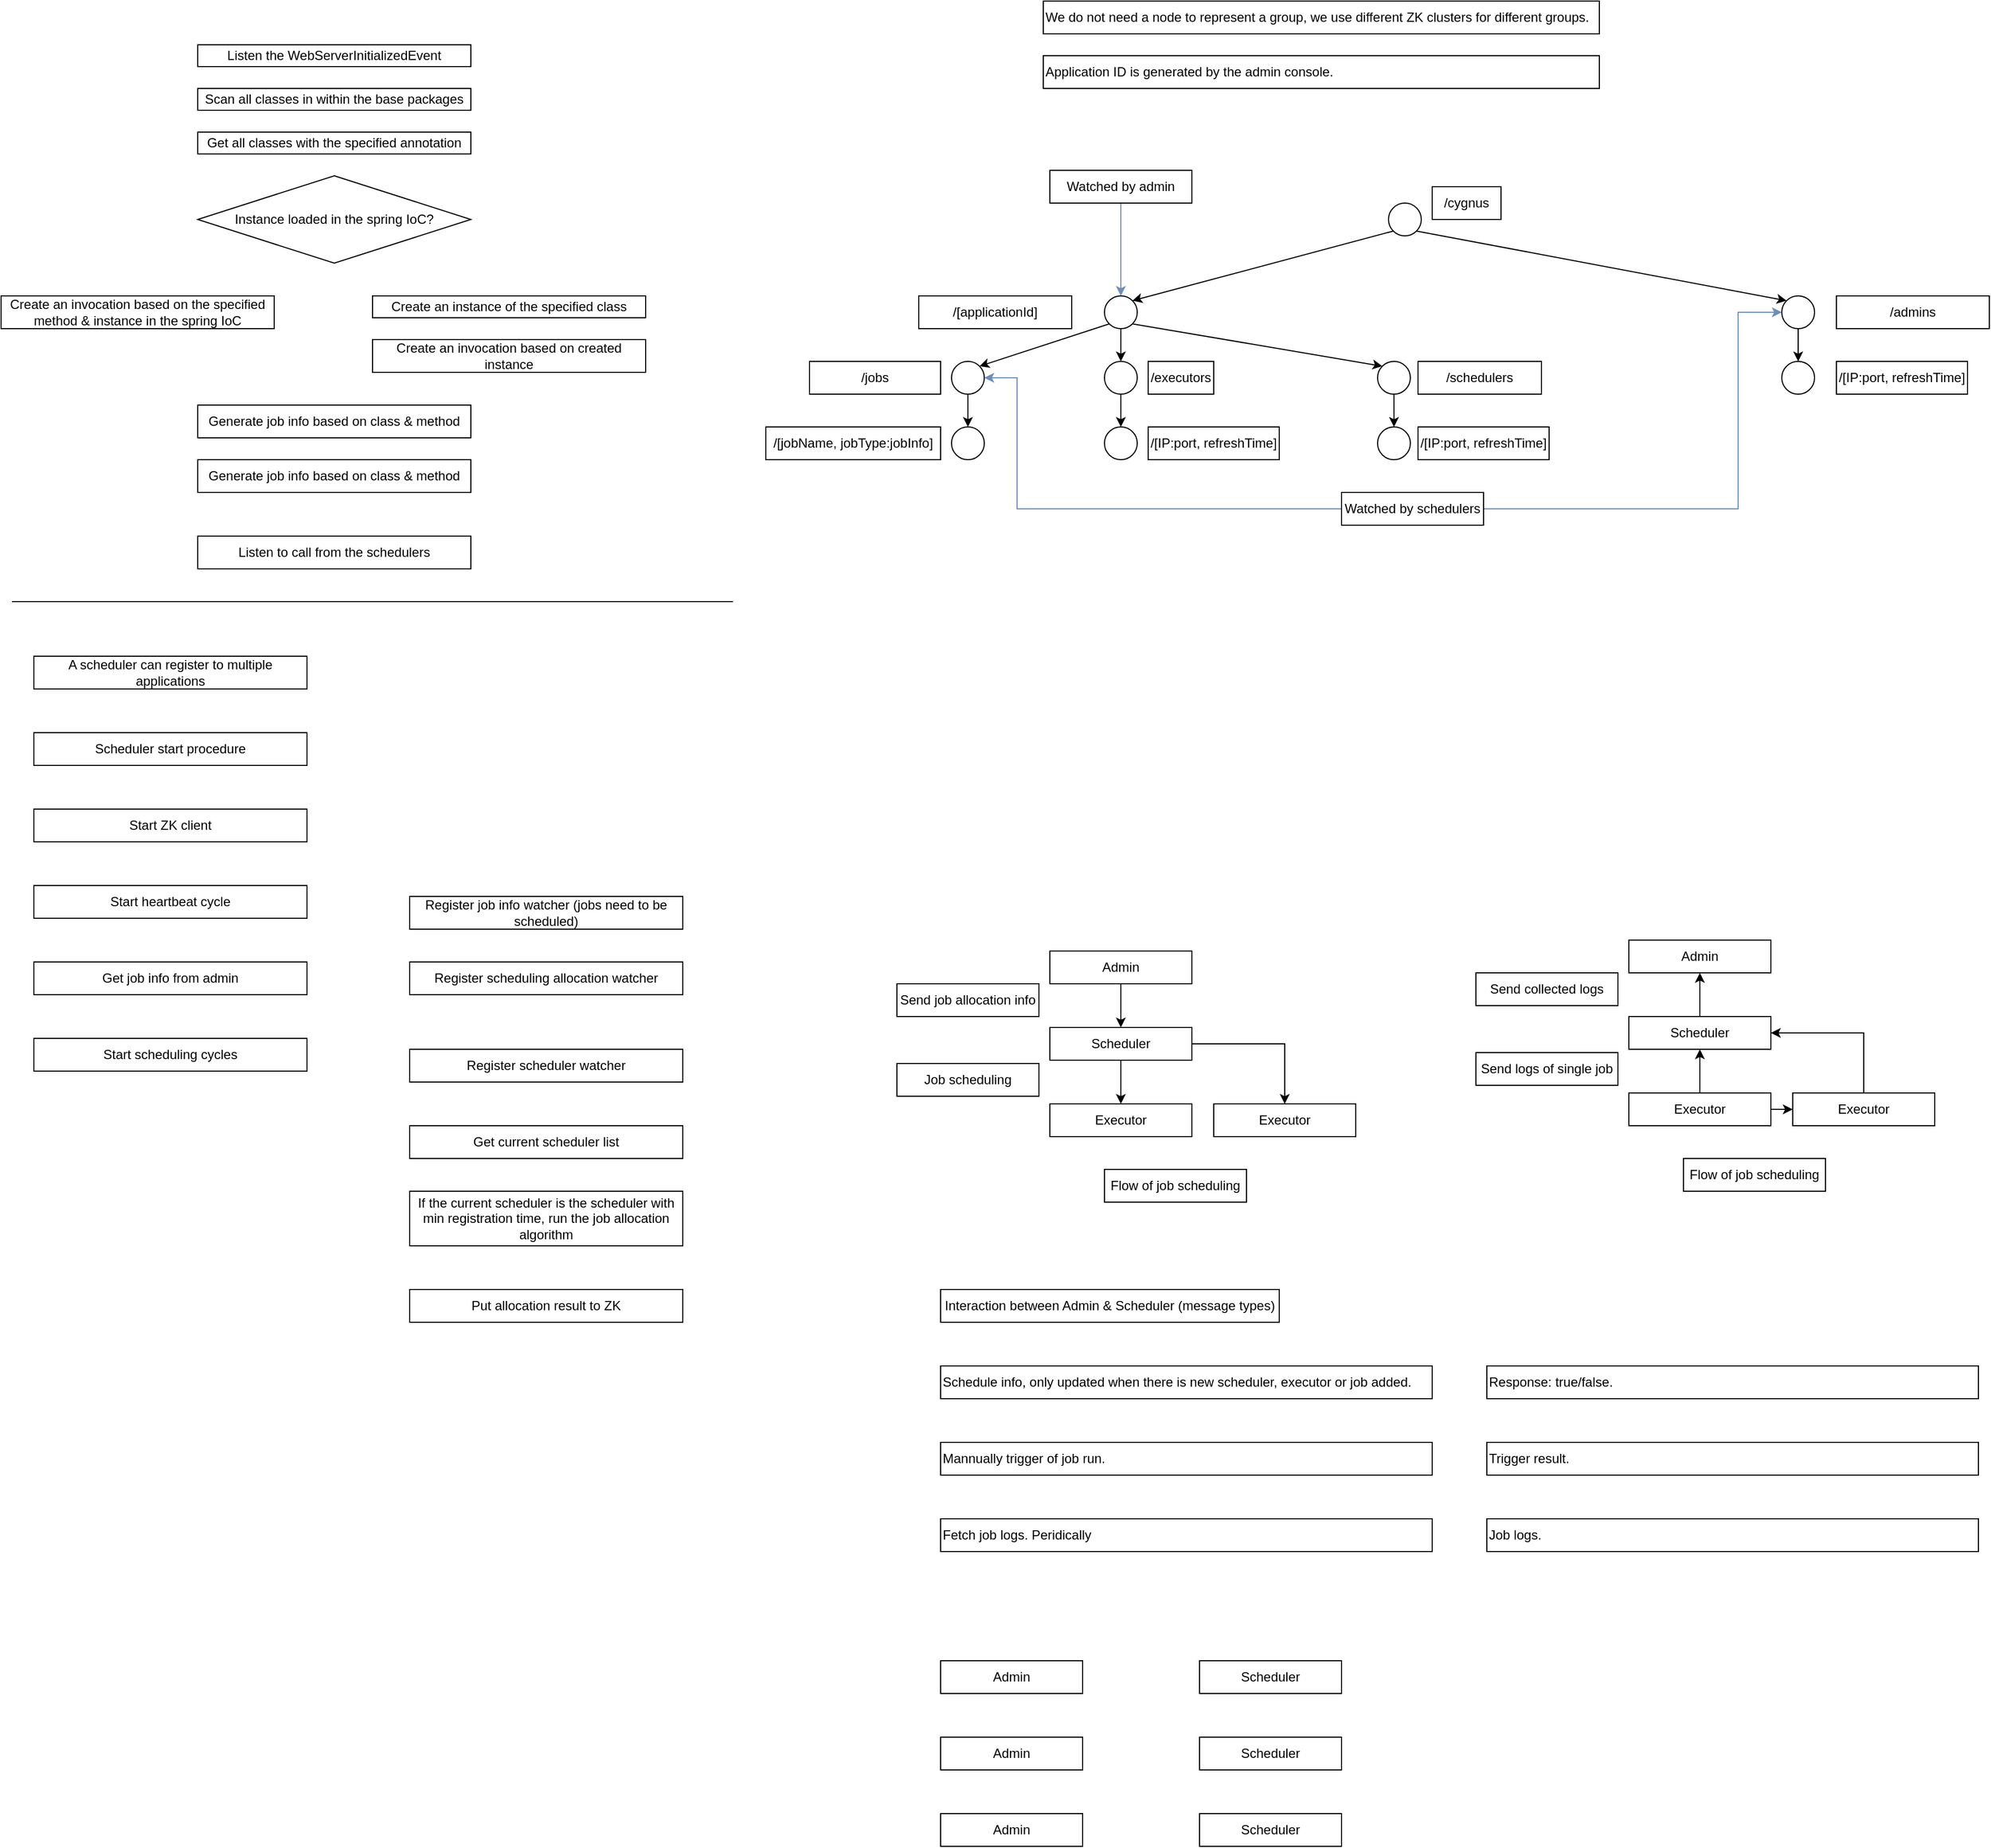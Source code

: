 <mxfile version="21.7.2" type="github">
  <diagram name="第 1 页" id="5EeTXoFenc_YiNX9l1NI">
    <mxGraphModel dx="1185" dy="639" grid="1" gridSize="10" guides="1" tooltips="1" connect="1" arrows="1" fold="1" page="1" pageScale="1" pageWidth="827" pageHeight="1169" math="0" shadow="0">
      <root>
        <mxCell id="0" />
        <mxCell id="1" parent="0" />
        <mxCell id="MFsD-34qDo7G34yyTd13-1" value="Listen the&amp;nbsp;WebServerInitializedEvent" style="rounded=0;whiteSpace=wrap;html=1;" parent="1" vertex="1">
          <mxGeometry x="220" y="50" width="250" height="20" as="geometry" />
        </mxCell>
        <mxCell id="MFsD-34qDo7G34yyTd13-4" value="Scan all classes in within the base packages" style="rounded=0;whiteSpace=wrap;html=1;" parent="1" vertex="1">
          <mxGeometry x="220" y="90" width="250" height="20" as="geometry" />
        </mxCell>
        <mxCell id="MFsD-34qDo7G34yyTd13-5" value="Get all classes with the specified annotation" style="rounded=0;whiteSpace=wrap;html=1;" parent="1" vertex="1">
          <mxGeometry x="220" y="130" width="250" height="20" as="geometry" />
        </mxCell>
        <mxCell id="W75cND2qvZO_ZwM8Ezsm-1" value="Create an invocation based on the specified method &amp;amp; instance in the spring IoC" style="rounded=0;whiteSpace=wrap;html=1;" parent="1" vertex="1">
          <mxGeometry x="40" y="280" width="250" height="30" as="geometry" />
        </mxCell>
        <mxCell id="W75cND2qvZO_ZwM8Ezsm-2" value="Instance loaded in the spring IoC?" style="rhombus;whiteSpace=wrap;html=1;" parent="1" vertex="1">
          <mxGeometry x="220" y="170" width="250" height="80" as="geometry" />
        </mxCell>
        <mxCell id="W75cND2qvZO_ZwM8Ezsm-3" value="Create an instance of the specified class" style="rounded=0;whiteSpace=wrap;html=1;" parent="1" vertex="1">
          <mxGeometry x="380" y="280" width="250" height="20" as="geometry" />
        </mxCell>
        <mxCell id="W75cND2qvZO_ZwM8Ezsm-4" value="Create an invocation based on created instance" style="rounded=0;whiteSpace=wrap;html=1;" parent="1" vertex="1">
          <mxGeometry x="380" y="320" width="250" height="30" as="geometry" />
        </mxCell>
        <mxCell id="W75cND2qvZO_ZwM8Ezsm-5" value="Generate job info based on class &amp;amp; method" style="rounded=0;whiteSpace=wrap;html=1;" parent="1" vertex="1">
          <mxGeometry x="220" y="380" width="250" height="30" as="geometry" />
        </mxCell>
        <mxCell id="W75cND2qvZO_ZwM8Ezsm-10" value="Listen to call from the schedulers" style="rounded=0;whiteSpace=wrap;html=1;" parent="1" vertex="1">
          <mxGeometry x="220" y="500" width="250" height="30" as="geometry" />
        </mxCell>
        <mxCell id="DGsf9-MeSTJs5lk7nA3e-1" value="Generate job info based on class &amp;amp; method" style="rounded=0;whiteSpace=wrap;html=1;" parent="1" vertex="1">
          <mxGeometry x="220" y="430" width="250" height="30" as="geometry" />
        </mxCell>
        <mxCell id="4Q25WiTdi54f8AYO-q5Q-1" value="Scheduler start procedure" style="rounded=0;whiteSpace=wrap;html=1;" parent="1" vertex="1">
          <mxGeometry x="70" y="680" width="250" height="30" as="geometry" />
        </mxCell>
        <mxCell id="4Q25WiTdi54f8AYO-q5Q-2" value="" style="endArrow=none;html=1;rounded=0;" parent="1" edge="1">
          <mxGeometry width="50" height="50" relative="1" as="geometry">
            <mxPoint x="50" y="560" as="sourcePoint" />
            <mxPoint x="710" y="560" as="targetPoint" />
          </mxGeometry>
        </mxCell>
        <mxCell id="4Q25WiTdi54f8AYO-q5Q-3" value="Start ZK client" style="rounded=0;whiteSpace=wrap;html=1;" parent="1" vertex="1">
          <mxGeometry x="70" y="750" width="250" height="30" as="geometry" />
        </mxCell>
        <mxCell id="4Q25WiTdi54f8AYO-q5Q-4" value="Get current scheduler list" style="rounded=0;whiteSpace=wrap;html=1;" parent="1" vertex="1">
          <mxGeometry x="414" y="1040" width="250" height="30" as="geometry" />
        </mxCell>
        <mxCell id="4Q25WiTdi54f8AYO-q5Q-5" value="If the current scheduler is the scheduler with min registration time, run the job allocation algorithm" style="rounded=0;whiteSpace=wrap;html=1;" parent="1" vertex="1">
          <mxGeometry x="414" y="1100" width="250" height="50" as="geometry" />
        </mxCell>
        <mxCell id="4Q25WiTdi54f8AYO-q5Q-6" value="Register scheduler watcher" style="rounded=0;whiteSpace=wrap;html=1;" parent="1" vertex="1">
          <mxGeometry x="414" y="970" width="250" height="30" as="geometry" />
        </mxCell>
        <mxCell id="4Q25WiTdi54f8AYO-q5Q-7" value="Start scheduling cycles" style="rounded=0;whiteSpace=wrap;html=1;" parent="1" vertex="1">
          <mxGeometry x="70" y="960" width="250" height="30" as="geometry" />
        </mxCell>
        <mxCell id="4Q25WiTdi54f8AYO-q5Q-8" value="Put allocation result to ZK" style="rounded=0;whiteSpace=wrap;html=1;" parent="1" vertex="1">
          <mxGeometry x="414" y="1190" width="250" height="30" as="geometry" />
        </mxCell>
        <mxCell id="4Q25WiTdi54f8AYO-q5Q-10" value="Register scheduling allocation watcher" style="rounded=0;whiteSpace=wrap;html=1;" parent="1" vertex="1">
          <mxGeometry x="414" y="890" width="250" height="30" as="geometry" />
        </mxCell>
        <mxCell id="4Q25WiTdi54f8AYO-q5Q-11" value="Get job info from admin" style="rounded=0;whiteSpace=wrap;html=1;" parent="1" vertex="1">
          <mxGeometry x="70" y="890" width="250" height="30" as="geometry" />
        </mxCell>
        <mxCell id="4Q25WiTdi54f8AYO-q5Q-12" value="Register job info watcher (jobs need to be scheduled)" style="rounded=0;whiteSpace=wrap;html=1;" parent="1" vertex="1">
          <mxGeometry x="414" y="830" width="250" height="30" as="geometry" />
        </mxCell>
        <mxCell id="4Q25WiTdi54f8AYO-q5Q-13" value="Start heartbeat cycle" style="rounded=0;whiteSpace=wrap;html=1;" parent="1" vertex="1">
          <mxGeometry x="70" y="820" width="250" height="30" as="geometry" />
        </mxCell>
        <mxCell id="pBQQWS3VcoQOjUSulyyc-5" style="rounded=0;orthogonalLoop=1;jettySize=auto;html=1;exitX=0;exitY=1;exitDx=0;exitDy=0;entryX=1;entryY=0;entryDx=0;entryDy=0;" parent="1" source="pBQQWS3VcoQOjUSulyyc-2" target="pBQQWS3VcoQOjUSulyyc-4" edge="1">
          <mxGeometry relative="1" as="geometry" />
        </mxCell>
        <mxCell id="pBQQWS3VcoQOjUSulyyc-7" style="rounded=0;orthogonalLoop=1;jettySize=auto;html=1;exitX=1;exitY=1;exitDx=0;exitDy=0;entryX=0;entryY=0;entryDx=0;entryDy=0;" parent="1" source="pBQQWS3VcoQOjUSulyyc-2" target="pBQQWS3VcoQOjUSulyyc-6" edge="1">
          <mxGeometry relative="1" as="geometry" />
        </mxCell>
        <mxCell id="kGzQXx0Iq3bK5wQlhQYV-14" style="edgeStyle=orthogonalEdgeStyle;rounded=0;orthogonalLoop=1;jettySize=auto;html=1;exitX=0.5;exitY=1;exitDx=0;exitDy=0;entryX=0.5;entryY=0;entryDx=0;entryDy=0;" parent="1" source="pBQQWS3VcoQOjUSulyyc-2" target="kGzQXx0Iq3bK5wQlhQYV-12" edge="1">
          <mxGeometry relative="1" as="geometry" />
        </mxCell>
        <mxCell id="pBQQWS3VcoQOjUSulyyc-2" value="" style="ellipse;whiteSpace=wrap;html=1;aspect=fixed;" parent="1" vertex="1">
          <mxGeometry x="1050" y="280" width="30" height="30" as="geometry" />
        </mxCell>
        <mxCell id="pBQQWS3VcoQOjUSulyyc-3" value="/cygnus" style="rounded=0;whiteSpace=wrap;html=1;" parent="1" vertex="1">
          <mxGeometry x="1350" y="180" width="63" height="30" as="geometry" />
        </mxCell>
        <mxCell id="pBQQWS3VcoQOjUSulyyc-12" style="edgeStyle=orthogonalEdgeStyle;rounded=0;orthogonalLoop=1;jettySize=auto;html=1;exitX=0.5;exitY=1;exitDx=0;exitDy=0;entryX=0.5;entryY=0;entryDx=0;entryDy=0;" parent="1" source="pBQQWS3VcoQOjUSulyyc-4" target="pBQQWS3VcoQOjUSulyyc-11" edge="1">
          <mxGeometry relative="1" as="geometry" />
        </mxCell>
        <mxCell id="pBQQWS3VcoQOjUSulyyc-4" value="" style="ellipse;whiteSpace=wrap;html=1;aspect=fixed;" parent="1" vertex="1">
          <mxGeometry x="910" y="340" width="30" height="30" as="geometry" />
        </mxCell>
        <mxCell id="pBQQWS3VcoQOjUSulyyc-24" style="edgeStyle=orthogonalEdgeStyle;rounded=0;orthogonalLoop=1;jettySize=auto;html=1;exitX=0.5;exitY=1;exitDx=0;exitDy=0;entryX=0.5;entryY=0;entryDx=0;entryDy=0;" parent="1" source="pBQQWS3VcoQOjUSulyyc-6" target="pBQQWS3VcoQOjUSulyyc-23" edge="1">
          <mxGeometry relative="1" as="geometry" />
        </mxCell>
        <mxCell id="pBQQWS3VcoQOjUSulyyc-6" value="" style="ellipse;whiteSpace=wrap;html=1;aspect=fixed;" parent="1" vertex="1">
          <mxGeometry x="1300" y="340" width="30" height="30" as="geometry" />
        </mxCell>
        <mxCell id="pBQQWS3VcoQOjUSulyyc-8" value="/jobs" style="rounded=0;whiteSpace=wrap;html=1;" parent="1" vertex="1">
          <mxGeometry x="780" y="340" width="120" height="30" as="geometry" />
        </mxCell>
        <mxCell id="pBQQWS3VcoQOjUSulyyc-10" value="/schedulers" style="rounded=0;whiteSpace=wrap;html=1;" parent="1" vertex="1">
          <mxGeometry x="1337" y="340" width="113" height="30" as="geometry" />
        </mxCell>
        <mxCell id="pBQQWS3VcoQOjUSulyyc-11" value="" style="ellipse;whiteSpace=wrap;html=1;aspect=fixed;" parent="1" vertex="1">
          <mxGeometry x="910" y="400" width="30" height="30" as="geometry" />
        </mxCell>
        <mxCell id="pBQQWS3VcoQOjUSulyyc-16" value="/[jobName, jobType:jobInfo]" style="rounded=0;whiteSpace=wrap;html=1;" parent="1" vertex="1">
          <mxGeometry x="740" y="400" width="160" height="30" as="geometry" />
        </mxCell>
        <mxCell id="pBQQWS3VcoQOjUSulyyc-19" value="We do not need a node to represent a group, we use different ZK clusters for different groups." style="rounded=0;whiteSpace=wrap;html=1;align=left;" parent="1" vertex="1">
          <mxGeometry x="994" y="10" width="509" height="30" as="geometry" />
        </mxCell>
        <mxCell id="pBQQWS3VcoQOjUSulyyc-23" value="" style="ellipse;whiteSpace=wrap;html=1;aspect=fixed;" parent="1" vertex="1">
          <mxGeometry x="1300" y="400" width="30" height="30" as="geometry" />
        </mxCell>
        <mxCell id="pBQQWS3VcoQOjUSulyyc-33" value="A scheduler can register to multiple applications" style="rounded=0;whiteSpace=wrap;html=1;" parent="1" vertex="1">
          <mxGeometry x="70" y="610" width="250" height="30" as="geometry" />
        </mxCell>
        <mxCell id="QsFEnTBMGscoWcGjqfU7-2" value="Application ID is generated by the admin console." style="rounded=0;whiteSpace=wrap;html=1;align=left;" parent="1" vertex="1">
          <mxGeometry x="994" y="60" width="509" height="30" as="geometry" />
        </mxCell>
        <mxCell id="QsFEnTBMGscoWcGjqfU7-6" style="edgeStyle=orthogonalEdgeStyle;rounded=0;orthogonalLoop=1;jettySize=auto;html=1;exitX=0;exitY=0.5;exitDx=0;exitDy=0;entryX=1;entryY=0.5;entryDx=0;entryDy=0;fillColor=#dae8fc;strokeColor=#6c8ebf;" parent="1" source="QsFEnTBMGscoWcGjqfU7-3" target="pBQQWS3VcoQOjUSulyyc-4" edge="1">
          <mxGeometry relative="1" as="geometry">
            <Array as="points">
              <mxPoint x="970" y="475" />
              <mxPoint x="970" y="355" />
            </Array>
          </mxGeometry>
        </mxCell>
        <mxCell id="kGzQXx0Iq3bK5wQlhQYV-10" style="edgeStyle=orthogonalEdgeStyle;rounded=0;orthogonalLoop=1;jettySize=auto;html=1;exitX=1;exitY=0.5;exitDx=0;exitDy=0;entryX=0;entryY=0.5;entryDx=0;entryDy=0;fillColor=#dae8fc;strokeColor=#6c8ebf;" parent="1" source="QsFEnTBMGscoWcGjqfU7-3" target="kGzQXx0Iq3bK5wQlhQYV-3" edge="1">
          <mxGeometry relative="1" as="geometry">
            <Array as="points">
              <mxPoint x="1630" y="475" />
              <mxPoint x="1630" y="295" />
            </Array>
          </mxGeometry>
        </mxCell>
        <mxCell id="QsFEnTBMGscoWcGjqfU7-3" value="Watched by schedulers" style="rounded=0;whiteSpace=wrap;html=1;" parent="1" vertex="1">
          <mxGeometry x="1267" y="460" width="130" height="30" as="geometry" />
        </mxCell>
        <mxCell id="QsFEnTBMGscoWcGjqfU7-8" style="edgeStyle=orthogonalEdgeStyle;rounded=0;orthogonalLoop=1;jettySize=auto;html=1;exitX=0.5;exitY=1;exitDx=0;exitDy=0;entryX=0.5;entryY=0;entryDx=0;entryDy=0;fillColor=#dae8fc;strokeColor=#6c8ebf;" parent="1" source="QsFEnTBMGscoWcGjqfU7-7" target="pBQQWS3VcoQOjUSulyyc-2" edge="1">
          <mxGeometry relative="1" as="geometry" />
        </mxCell>
        <mxCell id="QsFEnTBMGscoWcGjqfU7-7" value="Watched by admin" style="rounded=0;whiteSpace=wrap;html=1;" parent="1" vertex="1">
          <mxGeometry x="1000" y="165" width="130" height="30" as="geometry" />
        </mxCell>
        <mxCell id="Dp9xP11dtMqaC-6ADBGW-4" style="edgeStyle=orthogonalEdgeStyle;rounded=0;orthogonalLoop=1;jettySize=auto;html=1;exitX=0.5;exitY=1;exitDx=0;exitDy=0;" parent="1" source="Dp9xP11dtMqaC-6ADBGW-1" target="Dp9xP11dtMqaC-6ADBGW-2" edge="1">
          <mxGeometry relative="1" as="geometry" />
        </mxCell>
        <mxCell id="Dp9xP11dtMqaC-6ADBGW-1" value="Admin" style="rounded=0;whiteSpace=wrap;html=1;" parent="1" vertex="1">
          <mxGeometry x="1000" y="880" width="130" height="30" as="geometry" />
        </mxCell>
        <mxCell id="Dp9xP11dtMqaC-6ADBGW-5" style="edgeStyle=orthogonalEdgeStyle;rounded=0;orthogonalLoop=1;jettySize=auto;html=1;exitX=0.5;exitY=1;exitDx=0;exitDy=0;" parent="1" source="Dp9xP11dtMqaC-6ADBGW-2" target="Dp9xP11dtMqaC-6ADBGW-3" edge="1">
          <mxGeometry relative="1" as="geometry" />
        </mxCell>
        <mxCell id="Dp9xP11dtMqaC-6ADBGW-7" style="edgeStyle=orthogonalEdgeStyle;rounded=0;orthogonalLoop=1;jettySize=auto;html=1;exitX=1;exitY=0.5;exitDx=0;exitDy=0;" parent="1" source="Dp9xP11dtMqaC-6ADBGW-2" target="Dp9xP11dtMqaC-6ADBGW-6" edge="1">
          <mxGeometry relative="1" as="geometry" />
        </mxCell>
        <mxCell id="Dp9xP11dtMqaC-6ADBGW-2" value="Scheduler" style="rounded=0;whiteSpace=wrap;html=1;" parent="1" vertex="1">
          <mxGeometry x="1000" y="950" width="130" height="30" as="geometry" />
        </mxCell>
        <mxCell id="Dp9xP11dtMqaC-6ADBGW-3" value="Executor" style="rounded=0;whiteSpace=wrap;html=1;" parent="1" vertex="1">
          <mxGeometry x="1000" y="1020" width="130" height="30" as="geometry" />
        </mxCell>
        <mxCell id="Dp9xP11dtMqaC-6ADBGW-6" value="Executor" style="rounded=0;whiteSpace=wrap;html=1;" parent="1" vertex="1">
          <mxGeometry x="1150" y="1020" width="130" height="30" as="geometry" />
        </mxCell>
        <mxCell id="Dp9xP11dtMqaC-6ADBGW-8" value="Flow of job scheduling" style="rounded=0;whiteSpace=wrap;html=1;" parent="1" vertex="1">
          <mxGeometry x="1050" y="1080" width="130" height="30" as="geometry" />
        </mxCell>
        <mxCell id="Dp9xP11dtMqaC-6ADBGW-9" value="Send job allocation info" style="rounded=0;whiteSpace=wrap;html=1;" parent="1" vertex="1">
          <mxGeometry x="860" y="910" width="130" height="30" as="geometry" />
        </mxCell>
        <mxCell id="Dp9xP11dtMqaC-6ADBGW-10" value="Job scheduling" style="rounded=0;whiteSpace=wrap;html=1;" parent="1" vertex="1">
          <mxGeometry x="860" y="983" width="130" height="30" as="geometry" />
        </mxCell>
        <mxCell id="Dp9xP11dtMqaC-6ADBGW-12" value="Admin" style="rounded=0;whiteSpace=wrap;html=1;" parent="1" vertex="1">
          <mxGeometry x="1530" y="870" width="130" height="30" as="geometry" />
        </mxCell>
        <mxCell id="Dp9xP11dtMqaC-6ADBGW-24" style="edgeStyle=orthogonalEdgeStyle;rounded=0;orthogonalLoop=1;jettySize=auto;html=1;exitX=0.5;exitY=0;exitDx=0;exitDy=0;entryX=0.5;entryY=1;entryDx=0;entryDy=0;" parent="1" source="Dp9xP11dtMqaC-6ADBGW-15" target="Dp9xP11dtMqaC-6ADBGW-12" edge="1">
          <mxGeometry relative="1" as="geometry" />
        </mxCell>
        <mxCell id="Dp9xP11dtMqaC-6ADBGW-15" value="Scheduler" style="rounded=0;whiteSpace=wrap;html=1;" parent="1" vertex="1">
          <mxGeometry x="1530" y="940" width="130" height="30" as="geometry" />
        </mxCell>
        <mxCell id="Dp9xP11dtMqaC-6ADBGW-21" style="edgeStyle=orthogonalEdgeStyle;rounded=0;orthogonalLoop=1;jettySize=auto;html=1;exitX=1;exitY=0.5;exitDx=0;exitDy=0;" parent="1" source="Dp9xP11dtMqaC-6ADBGW-16" target="Dp9xP11dtMqaC-6ADBGW-17" edge="1">
          <mxGeometry relative="1" as="geometry" />
        </mxCell>
        <mxCell id="Dp9xP11dtMqaC-6ADBGW-23" style="edgeStyle=orthogonalEdgeStyle;rounded=0;orthogonalLoop=1;jettySize=auto;html=1;exitX=0.5;exitY=0;exitDx=0;exitDy=0;" parent="1" source="Dp9xP11dtMqaC-6ADBGW-16" target="Dp9xP11dtMqaC-6ADBGW-15" edge="1">
          <mxGeometry relative="1" as="geometry" />
        </mxCell>
        <mxCell id="Dp9xP11dtMqaC-6ADBGW-16" value="Executor" style="rounded=0;whiteSpace=wrap;html=1;" parent="1" vertex="1">
          <mxGeometry x="1530" y="1010" width="130" height="30" as="geometry" />
        </mxCell>
        <mxCell id="Dp9xP11dtMqaC-6ADBGW-22" style="edgeStyle=orthogonalEdgeStyle;rounded=0;orthogonalLoop=1;jettySize=auto;html=1;exitX=0.5;exitY=0;exitDx=0;exitDy=0;entryX=1;entryY=0.5;entryDx=0;entryDy=0;" parent="1" source="Dp9xP11dtMqaC-6ADBGW-17" target="Dp9xP11dtMqaC-6ADBGW-15" edge="1">
          <mxGeometry relative="1" as="geometry" />
        </mxCell>
        <mxCell id="Dp9xP11dtMqaC-6ADBGW-17" value="Executor" style="rounded=0;whiteSpace=wrap;html=1;" parent="1" vertex="1">
          <mxGeometry x="1680" y="1010" width="130" height="30" as="geometry" />
        </mxCell>
        <mxCell id="Dp9xP11dtMqaC-6ADBGW-18" value="Flow of job scheduling" style="rounded=0;whiteSpace=wrap;html=1;" parent="1" vertex="1">
          <mxGeometry x="1580" y="1070" width="130" height="30" as="geometry" />
        </mxCell>
        <mxCell id="Dp9xP11dtMqaC-6ADBGW-19" value="Send collected logs" style="rounded=0;whiteSpace=wrap;html=1;" parent="1" vertex="1">
          <mxGeometry x="1390" y="900" width="130" height="30" as="geometry" />
        </mxCell>
        <mxCell id="Dp9xP11dtMqaC-6ADBGW-20" value="Send logs of single job" style="rounded=0;whiteSpace=wrap;html=1;" parent="1" vertex="1">
          <mxGeometry x="1390" y="973" width="130" height="30" as="geometry" />
        </mxCell>
        <mxCell id="HlNk3kSOHHy-lMkBoKm--3" value="Interaction between Admin &amp;amp; Scheduler (message types)" style="rounded=0;whiteSpace=wrap;html=1;" parent="1" vertex="1">
          <mxGeometry x="900" y="1190" width="310" height="30" as="geometry" />
        </mxCell>
        <mxCell id="HlNk3kSOHHy-lMkBoKm--5" value="Schedule info, only updated when there is new scheduler, executor or job added." style="rounded=0;whiteSpace=wrap;html=1;align=left;" parent="1" vertex="1">
          <mxGeometry x="900" y="1260" width="450" height="30" as="geometry" />
        </mxCell>
        <mxCell id="HlNk3kSOHHy-lMkBoKm--6" value="Mannually trigger of job run." style="rounded=0;whiteSpace=wrap;html=1;align=left;" parent="1" vertex="1">
          <mxGeometry x="900" y="1330" width="450" height="30" as="geometry" />
        </mxCell>
        <mxCell id="HlNk3kSOHHy-lMkBoKm--7" value="Response: true/false." style="rounded=0;whiteSpace=wrap;html=1;align=left;" parent="1" vertex="1">
          <mxGeometry x="1400" y="1260" width="450" height="30" as="geometry" />
        </mxCell>
        <mxCell id="HlNk3kSOHHy-lMkBoKm--8" value="Trigger result." style="rounded=0;whiteSpace=wrap;html=1;align=left;" parent="1" vertex="1">
          <mxGeometry x="1400" y="1330" width="450" height="30" as="geometry" />
        </mxCell>
        <mxCell id="HlNk3kSOHHy-lMkBoKm--9" value="Fetch job logs. Peridically" style="rounded=0;whiteSpace=wrap;html=1;align=left;" parent="1" vertex="1">
          <mxGeometry x="900" y="1400" width="450" height="30" as="geometry" />
        </mxCell>
        <mxCell id="HlNk3kSOHHy-lMkBoKm--10" value="Job logs." style="rounded=0;whiteSpace=wrap;html=1;align=left;" parent="1" vertex="1">
          <mxGeometry x="1400" y="1400" width="450" height="30" as="geometry" />
        </mxCell>
        <mxCell id="HlNk3kSOHHy-lMkBoKm--11" value="Admin" style="rounded=0;whiteSpace=wrap;html=1;" parent="1" vertex="1">
          <mxGeometry x="900" y="1530" width="130" height="30" as="geometry" />
        </mxCell>
        <mxCell id="HlNk3kSOHHy-lMkBoKm--12" value="Scheduler" style="rounded=0;whiteSpace=wrap;html=1;" parent="1" vertex="1">
          <mxGeometry x="1137" y="1530" width="130" height="30" as="geometry" />
        </mxCell>
        <mxCell id="HlNk3kSOHHy-lMkBoKm--13" value="Admin" style="rounded=0;whiteSpace=wrap;html=1;" parent="1" vertex="1">
          <mxGeometry x="900" y="1600" width="130" height="30" as="geometry" />
        </mxCell>
        <mxCell id="HlNk3kSOHHy-lMkBoKm--14" value="Admin" style="rounded=0;whiteSpace=wrap;html=1;" parent="1" vertex="1">
          <mxGeometry x="900" y="1670" width="130" height="30" as="geometry" />
        </mxCell>
        <mxCell id="HlNk3kSOHHy-lMkBoKm--15" value="Scheduler" style="rounded=0;whiteSpace=wrap;html=1;" parent="1" vertex="1">
          <mxGeometry x="1137" y="1600" width="130" height="30" as="geometry" />
        </mxCell>
        <mxCell id="HlNk3kSOHHy-lMkBoKm--16" value="Scheduler" style="rounded=0;whiteSpace=wrap;html=1;" parent="1" vertex="1">
          <mxGeometry x="1137" y="1670" width="130" height="30" as="geometry" />
        </mxCell>
        <mxCell id="kGzQXx0Iq3bK5wQlhQYV-5" style="rounded=0;orthogonalLoop=1;jettySize=auto;html=1;exitX=0;exitY=1;exitDx=0;exitDy=0;entryX=1;entryY=0;entryDx=0;entryDy=0;" parent="1" source="kGzQXx0Iq3bK5wQlhQYV-1" target="pBQQWS3VcoQOjUSulyyc-2" edge="1">
          <mxGeometry relative="1" as="geometry" />
        </mxCell>
        <mxCell id="kGzQXx0Iq3bK5wQlhQYV-6" style="rounded=0;orthogonalLoop=1;jettySize=auto;html=1;exitX=1;exitY=1;exitDx=0;exitDy=0;entryX=0;entryY=0;entryDx=0;entryDy=0;" parent="1" source="kGzQXx0Iq3bK5wQlhQYV-1" target="kGzQXx0Iq3bK5wQlhQYV-3" edge="1">
          <mxGeometry relative="1" as="geometry" />
        </mxCell>
        <mxCell id="kGzQXx0Iq3bK5wQlhQYV-1" value="" style="ellipse;whiteSpace=wrap;html=1;aspect=fixed;" parent="1" vertex="1">
          <mxGeometry x="1310" y="195" width="30" height="30" as="geometry" />
        </mxCell>
        <mxCell id="kGzQXx0Iq3bK5wQlhQYV-2" value="/[applicationId]" style="rounded=0;whiteSpace=wrap;html=1;" parent="1" vertex="1">
          <mxGeometry x="880" y="280" width="140" height="30" as="geometry" />
        </mxCell>
        <mxCell id="kGzQXx0Iq3bK5wQlhQYV-11" style="edgeStyle=orthogonalEdgeStyle;rounded=0;orthogonalLoop=1;jettySize=auto;html=1;exitX=0.5;exitY=1;exitDx=0;exitDy=0;entryX=0.5;entryY=0;entryDx=0;entryDy=0;" parent="1" source="kGzQXx0Iq3bK5wQlhQYV-3" target="kGzQXx0Iq3bK5wQlhQYV-7" edge="1">
          <mxGeometry relative="1" as="geometry" />
        </mxCell>
        <mxCell id="kGzQXx0Iq3bK5wQlhQYV-3" value="" style="ellipse;whiteSpace=wrap;html=1;aspect=fixed;" parent="1" vertex="1">
          <mxGeometry x="1670" y="280" width="30" height="30" as="geometry" />
        </mxCell>
        <mxCell id="kGzQXx0Iq3bK5wQlhQYV-4" value="/admins" style="rounded=0;whiteSpace=wrap;html=1;" parent="1" vertex="1">
          <mxGeometry x="1720" y="280" width="140" height="30" as="geometry" />
        </mxCell>
        <mxCell id="kGzQXx0Iq3bK5wQlhQYV-7" value="" style="ellipse;whiteSpace=wrap;html=1;aspect=fixed;" parent="1" vertex="1">
          <mxGeometry x="1670" y="340" width="30" height="30" as="geometry" />
        </mxCell>
        <mxCell id="kGzQXx0Iq3bK5wQlhQYV-19" style="edgeStyle=orthogonalEdgeStyle;rounded=0;orthogonalLoop=1;jettySize=auto;html=1;exitX=0.5;exitY=1;exitDx=0;exitDy=0;" parent="1" source="kGzQXx0Iq3bK5wQlhQYV-12" target="kGzQXx0Iq3bK5wQlhQYV-15" edge="1">
          <mxGeometry relative="1" as="geometry" />
        </mxCell>
        <mxCell id="kGzQXx0Iq3bK5wQlhQYV-12" value="" style="ellipse;whiteSpace=wrap;html=1;aspect=fixed;" parent="1" vertex="1">
          <mxGeometry x="1050" y="340" width="30" height="30" as="geometry" />
        </mxCell>
        <mxCell id="kGzQXx0Iq3bK5wQlhQYV-13" value="/executors" style="rounded=0;whiteSpace=wrap;html=1;" parent="1" vertex="1">
          <mxGeometry x="1090" y="340" width="60" height="30" as="geometry" />
        </mxCell>
        <mxCell id="kGzQXx0Iq3bK5wQlhQYV-15" value="" style="ellipse;whiteSpace=wrap;html=1;aspect=fixed;" parent="1" vertex="1">
          <mxGeometry x="1050" y="400" width="30" height="30" as="geometry" />
        </mxCell>
        <mxCell id="kGzQXx0Iq3bK5wQlhQYV-16" value="/[IP:port, refreshTime]" style="rounded=0;whiteSpace=wrap;html=1;" parent="1" vertex="1">
          <mxGeometry x="1090" y="400" width="120" height="30" as="geometry" />
        </mxCell>
        <mxCell id="kGzQXx0Iq3bK5wQlhQYV-17" value="/[IP:port, refreshTime]" style="rounded=0;whiteSpace=wrap;html=1;" parent="1" vertex="1">
          <mxGeometry x="1337" y="400" width="120" height="30" as="geometry" />
        </mxCell>
        <mxCell id="kGzQXx0Iq3bK5wQlhQYV-18" value="/[IP:port, refreshTime]" style="rounded=0;whiteSpace=wrap;html=1;" parent="1" vertex="1">
          <mxGeometry x="1720" y="340" width="120" height="30" as="geometry" />
        </mxCell>
      </root>
    </mxGraphModel>
  </diagram>
</mxfile>
